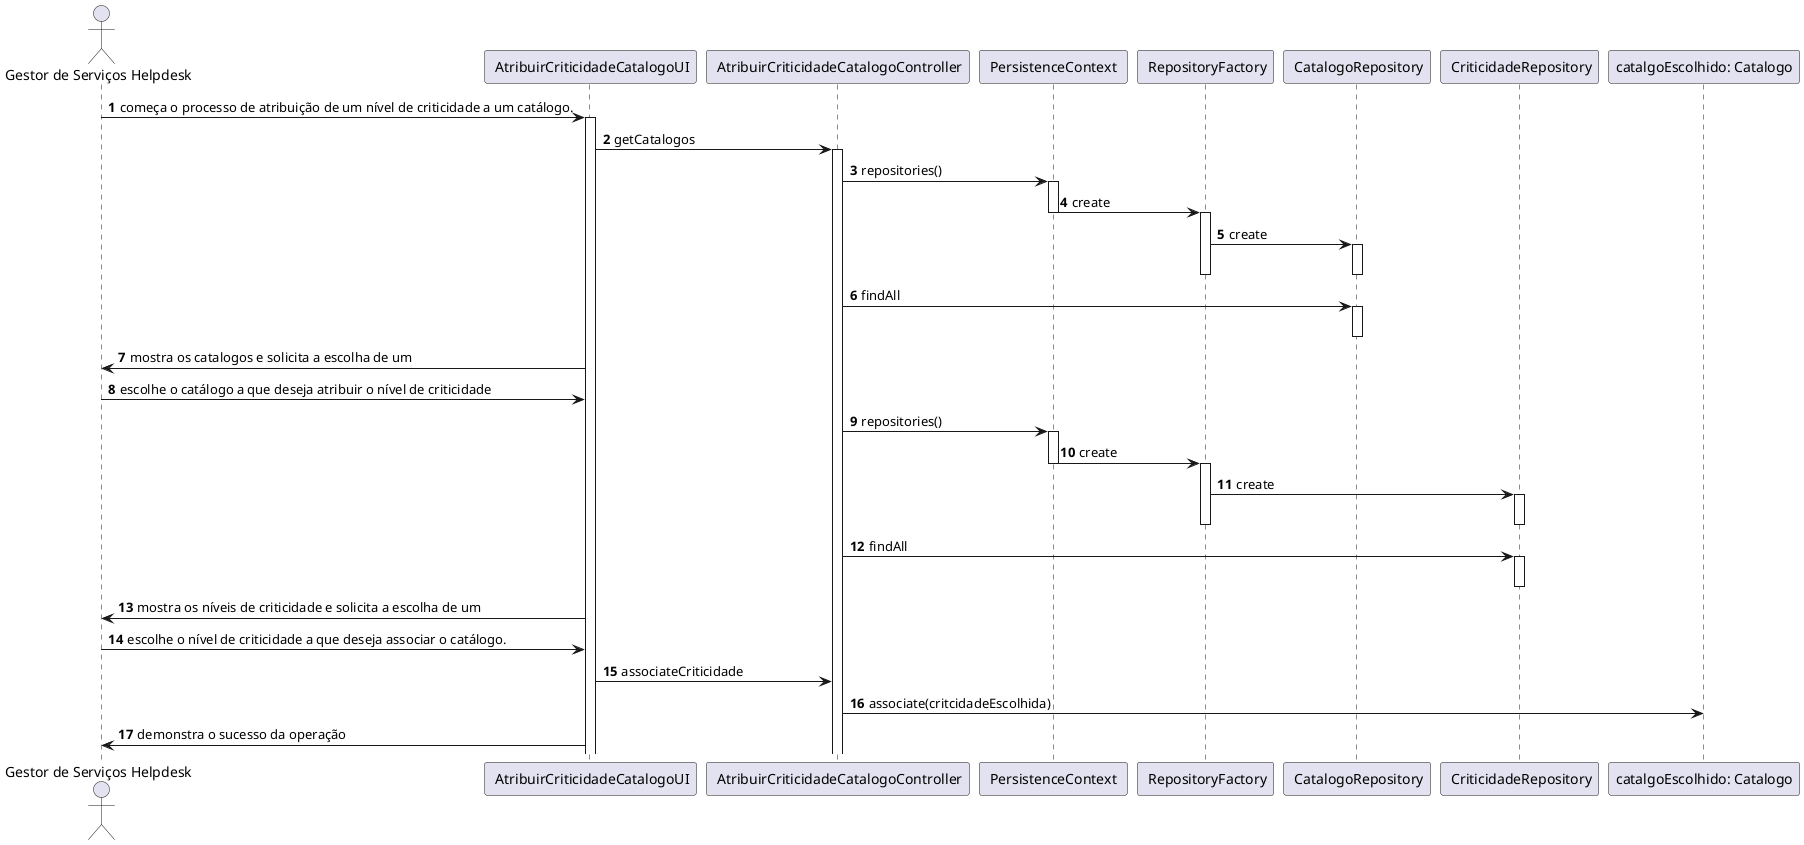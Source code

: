 @startuml
autonumber
actor "Gestor de Serviços Helpdesk" as GSH

participant " AtribuirCriticidadeCatalogoUI" as UI
participant " AtribuirCriticidadeCatalogoController" as CTRL
participant " PersistenceContext " as PC
participant " RepositoryFactory" as RF
participant " CatalogoRepository" as CR
participant " CriticidadeRepository" as CRIR
participant "catalgoEscolhido: Catalogo" as CAL

GSH -> UI : começa o processo de atribuição de um nível de criticidade a um catálogo.
activate UI
UI -> CTRL : getCatalogos
activate CTRL
CTRL-> PC : repositories()
activate PC
PC -> RF : create
deactivate PC
activate RF
RF ->CR : create
activate CR
deactivate RF

deactivate CR
CTRL -> CR : findAll
activate CR
deactivate CR
UI -> GSH : mostra os catalogos e solicita a escolha de um
GSH -> UI : escolhe o catálogo a que deseja atribuir o nível de criticidade
CTRL-> PC : repositories()
activate PC
PC -> RF : create
deactivate PC
activate RF
RF -> CRIR : create
activate CRIR
deactivate RF
deactivate CRIR

CTRL-> CRIR :findAll
activate CRIR
deactivate CRIR
UI -> GSH :mostra os níveis de criticidade e solicita a escolha de um
GSH -> UI : escolhe o nível de criticidade a que deseja associar o catálogo.
UI -> CTRL : associateCriticidade
CTRL -> CAL : associate(critcidadeEscolhida)
UI-> GSH : demonstra o sucesso da operação

@enduml
